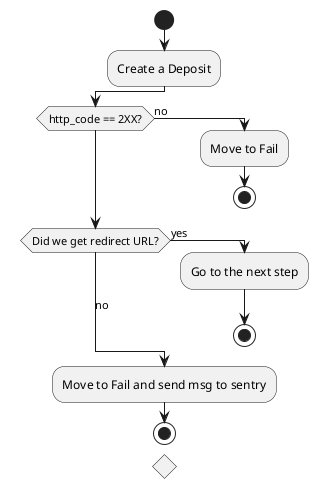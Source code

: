 @startuml ErrorDiagram
!pragma useVerticalIf on
start
:Create a Deposit;
if (http_code == 2XX?) then (no)
 :Move to Fail;
 stop
 elseif (Did we get redirect URL?) then (yes);
  :Go to the next step;
  stop
 else (no)
:Move to Fail and send msg to sentry;
stop
@enduml